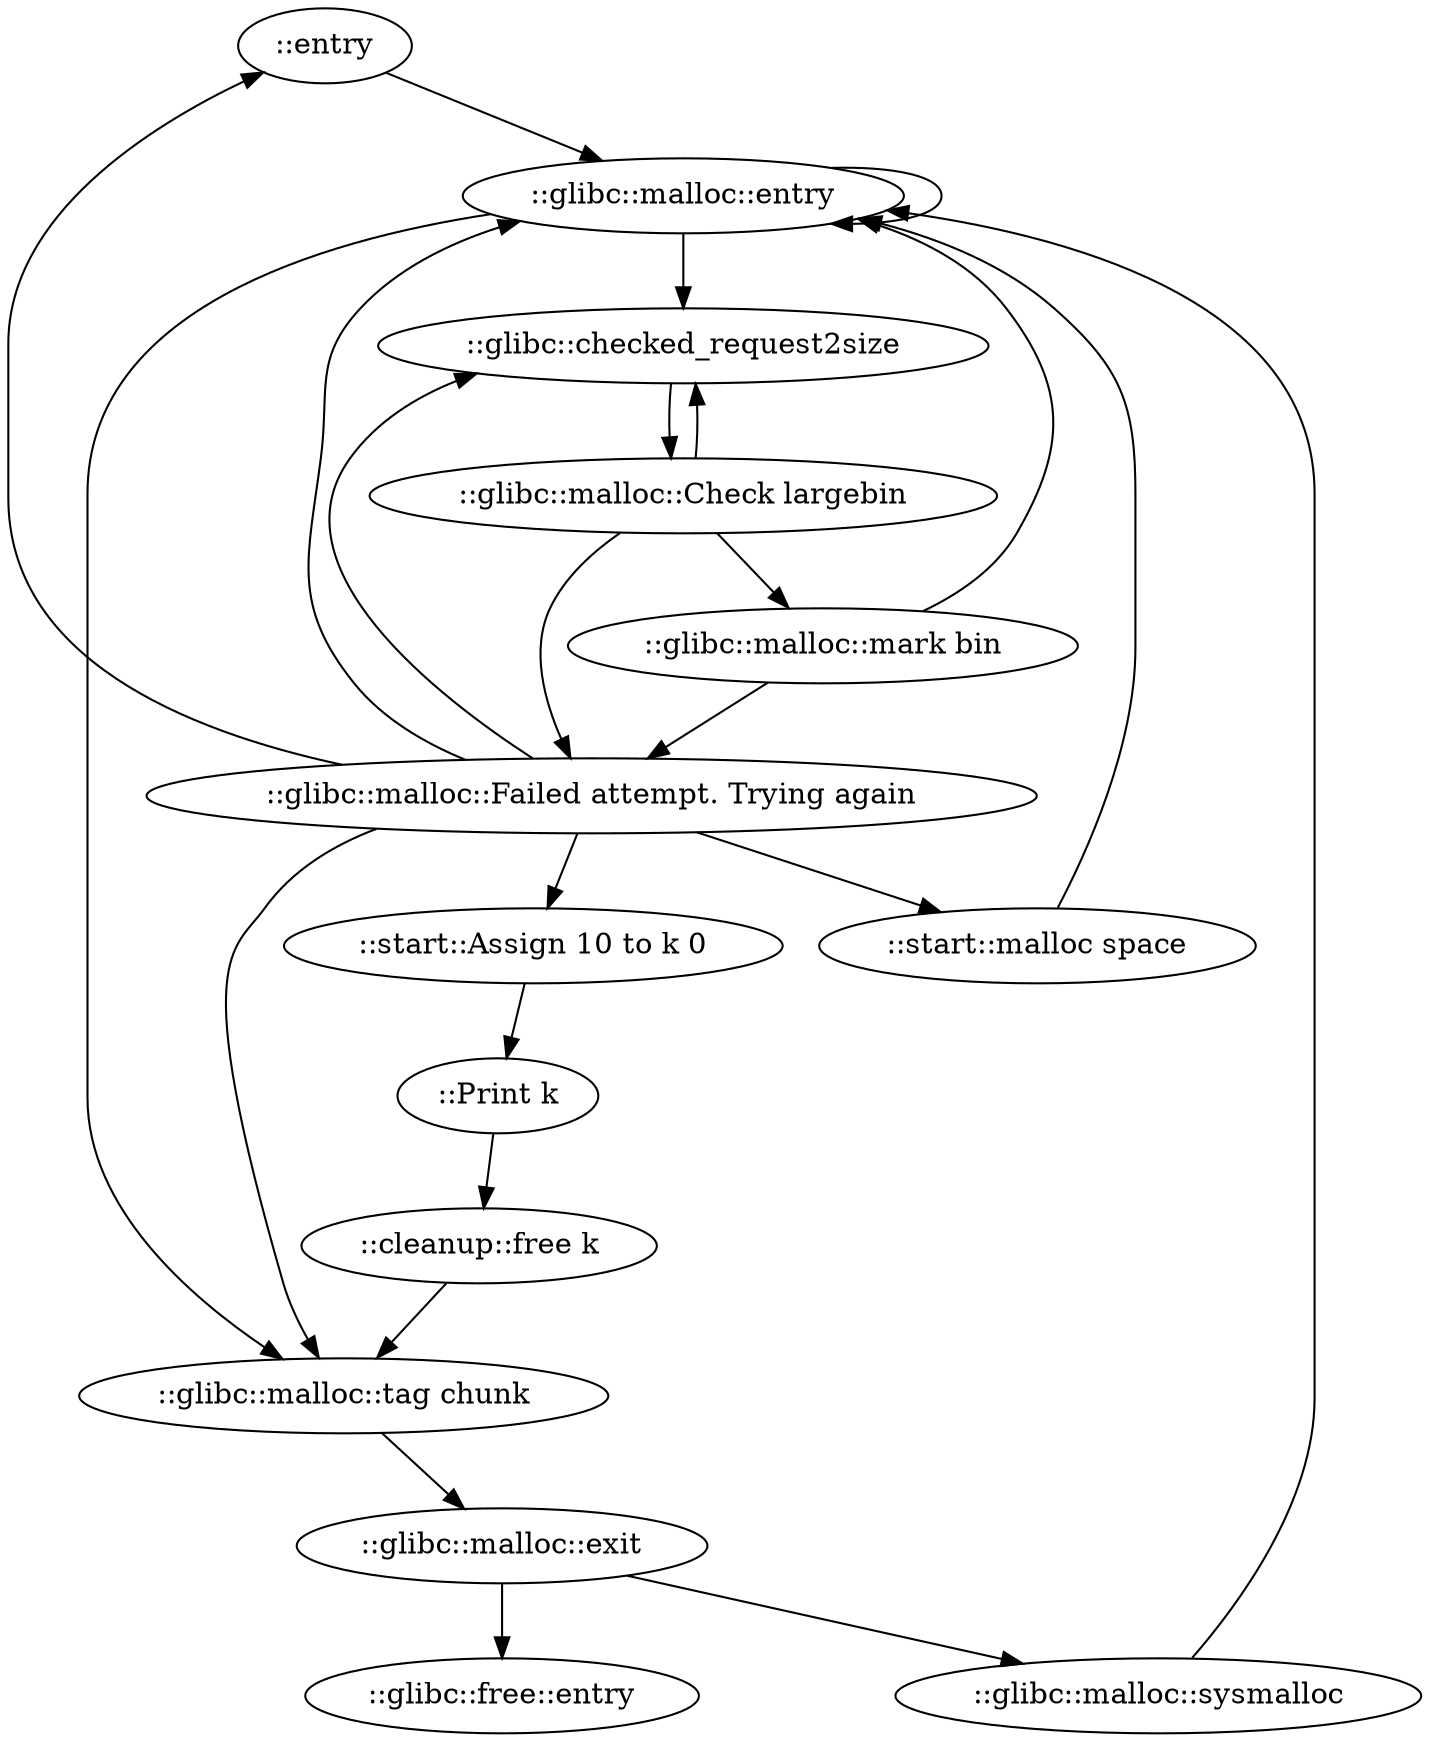 digraph example1 {
    N4200116[label="::entry"];
    N4200144[label="::start::malloc space"];
    N4200158[label="::start::Assign 10 to k 0"];
    N4200168[label="::Print k"];
    N4200196[label="::cleanup::free k"];
    N4252442[label="::glibc::malloc::sysmalloc"];
    N4257076[label="::glibc::checked_request2size"];
    N4257668[label="::glibc::malloc::Check largebin"];
    N4258861[label="::glibc::malloc::mark bin"];
    N4262704[label="::glibc::malloc::entry"];
    N4262945[label="::glibc::malloc::Failed attempt. Trying again"];
    N4264096[label="::glibc::malloc::tag chunk"];
    N4264105[label="::glibc::malloc::exit"];
    N4264224[label="::glibc::free::entry"];
    N4200116 -> N4262704[label=""];
    N4200144 -> N4262704[label=""];
    N4200158 -> N4200168[label=""];
    N4200168 -> N4200196[label=""];
    N4200196 -> N4264096[label=""];
    N4252442 -> N4262704[label=""];
    N4257076 -> N4257668[label=""];
    N4257668 -> N4257076[label=""];
    N4257668 -> N4258861[label=""];
    N4257668 -> N4262945[label=""];
    N4258861 -> N4262704[label=""];
    N4258861 -> N4262945[label=""];
    N4262704 -> N4257076[label=""];
    N4262704 -> N4262704[label=""];
    N4262704 -> N4264096[label=""];
    N4262945 -> N4200116[label=""];
    N4262945 -> N4200144[label=""];
    N4262945 -> N4200158[label=""];
    N4262945 -> N4257076[label=""];
    N4262945 -> N4262704[label=""];
    N4262945 -> N4264096[label=""];
    N4264096 -> N4264105[label=""];
    N4264105 -> N4252442[label=""];
    N4264105 -> N4264224[label=""];
}
